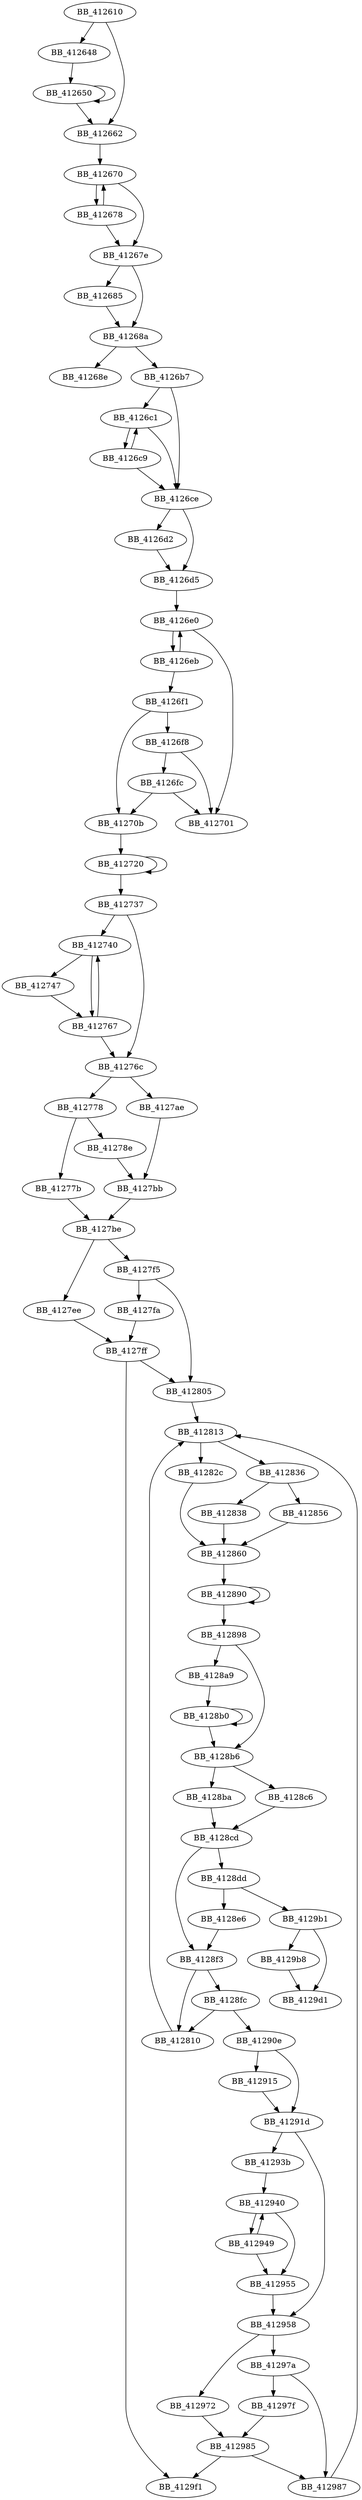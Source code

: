 DiGraph sub_412610{
BB_412610->BB_412648
BB_412610->BB_412662
BB_412648->BB_412650
BB_412650->BB_412650
BB_412650->BB_412662
BB_412662->BB_412670
BB_412670->BB_412678
BB_412670->BB_41267e
BB_412678->BB_412670
BB_412678->BB_41267e
BB_41267e->BB_412685
BB_41267e->BB_41268a
BB_412685->BB_41268a
BB_41268a->BB_41268e
BB_41268a->BB_4126b7
BB_4126b7->BB_4126c1
BB_4126b7->BB_4126ce
BB_4126c1->BB_4126c9
BB_4126c1->BB_4126ce
BB_4126c9->BB_4126c1
BB_4126c9->BB_4126ce
BB_4126ce->BB_4126d2
BB_4126ce->BB_4126d5
BB_4126d2->BB_4126d5
BB_4126d5->BB_4126e0
BB_4126e0->BB_4126eb
BB_4126e0->BB_412701
BB_4126eb->BB_4126e0
BB_4126eb->BB_4126f1
BB_4126f1->BB_4126f8
BB_4126f1->BB_41270b
BB_4126f8->BB_4126fc
BB_4126f8->BB_412701
BB_4126fc->BB_412701
BB_4126fc->BB_41270b
BB_41270b->BB_412720
BB_412720->BB_412720
BB_412720->BB_412737
BB_412737->BB_412740
BB_412737->BB_41276c
BB_412740->BB_412747
BB_412740->BB_412767
BB_412747->BB_412767
BB_412767->BB_412740
BB_412767->BB_41276c
BB_41276c->BB_412778
BB_41276c->BB_4127ae
BB_412778->BB_41277b
BB_412778->BB_41278e
BB_41277b->BB_4127be
BB_41278e->BB_4127bb
BB_4127ae->BB_4127bb
BB_4127bb->BB_4127be
BB_4127be->BB_4127ee
BB_4127be->BB_4127f5
BB_4127ee->BB_4127ff
BB_4127f5->BB_4127fa
BB_4127f5->BB_412805
BB_4127fa->BB_4127ff
BB_4127ff->BB_412805
BB_4127ff->BB_4129f1
BB_412805->BB_412813
BB_412810->BB_412813
BB_412813->BB_41282c
BB_412813->BB_412836
BB_41282c->BB_412860
BB_412836->BB_412838
BB_412836->BB_412856
BB_412838->BB_412860
BB_412856->BB_412860
BB_412860->BB_412890
BB_412890->BB_412890
BB_412890->BB_412898
BB_412898->BB_4128a9
BB_412898->BB_4128b6
BB_4128a9->BB_4128b0
BB_4128b0->BB_4128b0
BB_4128b0->BB_4128b6
BB_4128b6->BB_4128ba
BB_4128b6->BB_4128c6
BB_4128ba->BB_4128cd
BB_4128c6->BB_4128cd
BB_4128cd->BB_4128dd
BB_4128cd->BB_4128f3
BB_4128dd->BB_4128e6
BB_4128dd->BB_4129b1
BB_4128e6->BB_4128f3
BB_4128f3->BB_412810
BB_4128f3->BB_4128fc
BB_4128fc->BB_412810
BB_4128fc->BB_41290e
BB_41290e->BB_412915
BB_41290e->BB_41291d
BB_412915->BB_41291d
BB_41291d->BB_41293b
BB_41291d->BB_412958
BB_41293b->BB_412940
BB_412940->BB_412949
BB_412940->BB_412955
BB_412949->BB_412940
BB_412949->BB_412955
BB_412955->BB_412958
BB_412958->BB_412972
BB_412958->BB_41297a
BB_412972->BB_412985
BB_41297a->BB_41297f
BB_41297a->BB_412987
BB_41297f->BB_412985
BB_412985->BB_412987
BB_412985->BB_4129f1
BB_412987->BB_412813
BB_4129b1->BB_4129b8
BB_4129b1->BB_4129d1
BB_4129b8->BB_4129d1
}
